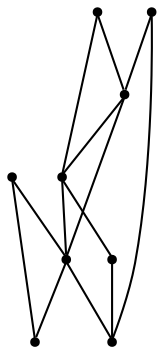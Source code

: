 graph {
  node [shape=point,comment="{\"directed\":false,\"doi\":\"10.1007/978-3-031-49275-4_13\",\"figure\":\"1 (1)\"}"]

  v0 [pos="408.01499472452286,1783.2054813155116"]
  v1 [pos="511.29393559847705,1564.8399354069318"]
  v2 [pos="460.1941241653976,1718.1417194983126"]
  v3 [pos="357.99036805208846,1615.9432855683885"]
  v4 [pos="460.1941241653976,1462.6374318681515"]
  v5 [pos="255.78658809312262,1513.740782029608"]
  v6 [pos="255.78658809312262,1718.1417194983126"]
  v7 [pos="357.99036805208846,1411.5382784908277"]
  v8 [pos="204.6867766600432,1615.9432855683883"]

  v0 -- v4 [id="-1",pos="408.01499472452286,1783.2054813155116 500.1754928154465,1735.4401006431667 537.4022509535831,1674.364428329875 551.6545137774673,1621.1399217273433 565.9067766013516,1567.9196119089445 557.1804108638329,1522.550467801306 460.1941241653976,1462.6374318681515"]
  v1 -- v2 [id="-2",pos="511.29393559847705,1564.8399354069318 507.9350920444951,1624.5362646684878 491.25743979277746,1674.1726480125214 460.1941241653976,1718.1417194983126"]
  v1 -- v3 [id="-13",pos="511.29393559847705,1564.8399354069318 454.41822126630063,1571.0200179810693 407.10653084652955,1587.6933326406495 357.99036805208846,1615.9432855683885"]
  v4 -- v3 [id="-14",pos="460.1941241653976,1462.6374318681515 415.2536378930292,1515.1826953175096 382.68177448984096,1563.6522454972728 357.99036805208846,1615.9432855683885"]
  v8 -- v6 [id="-17",pos="204.6867766600432,1615.9432855683883 209.72506186239676,1654.0072274283966 225.23586664935783,1685.028456812006 255.78658809312262,1718.1417194983126"]
  v5 -- v8 [id="-18",pos="255.78658809312262,1513.740782029608 227.56124739325688,1543.0993218448614 211.6628870975315,1574.1205512284707 204.6867766600432,1615.9432855683883"]
  v5 -- v3 [id="-19",pos="255.78658809312262,1513.740782029608 279.140308833421,1548.9167005296802 310.94119446623097,1579.550426845003 357.99036805208846,1615.9432855683885"]
  v6 -- v0 [id="-20",pos="255.78658809312262,1718.1417194983126 293.48423436141667,1749.0128820553455 340.79179153403743,1769.9535631265976 408.01499472452286,1783.2054813155116"]
  v7 -- v4 [id="-21",pos="357.99036805208846,1411.5382784908277 402.06403291150355,1424.4444071022322 435.8027437794483,1439.1798248945481 460.1941241653976,1462.6374318681515"]
  v7 -- v5 [id="-22",pos="357.99036805208846,1411.5382784908277 306.89054867045684,1437.087918767128 274.01447827700184,1468.2757477632927 255.78658809312262,1513.740782029608"]
  v3 -- v6 [id="-23",pos="357.99036805208846,1615.9432855683885 330.32764972346155,1658.662096908355 298.14332593193325,1689.295696048401 255.78658809312262,1718.1417194983126"]
  v4 -- v5 [id="-25",pos="460.1941241653976,1462.6374318681515 380.73565096619666,1478.7314631420913 315.9753305243297,1494.2420142462577 255.78658809312262,1513.740782029608"]
  v3 -- v2 [id="-24",pos="357.99036805208846,1615.9432855683885 385.7823139425819,1660.5957969914862 416.4163521106354,1691.6170263750957 460.1941241653976,1718.1417194983126"]
}